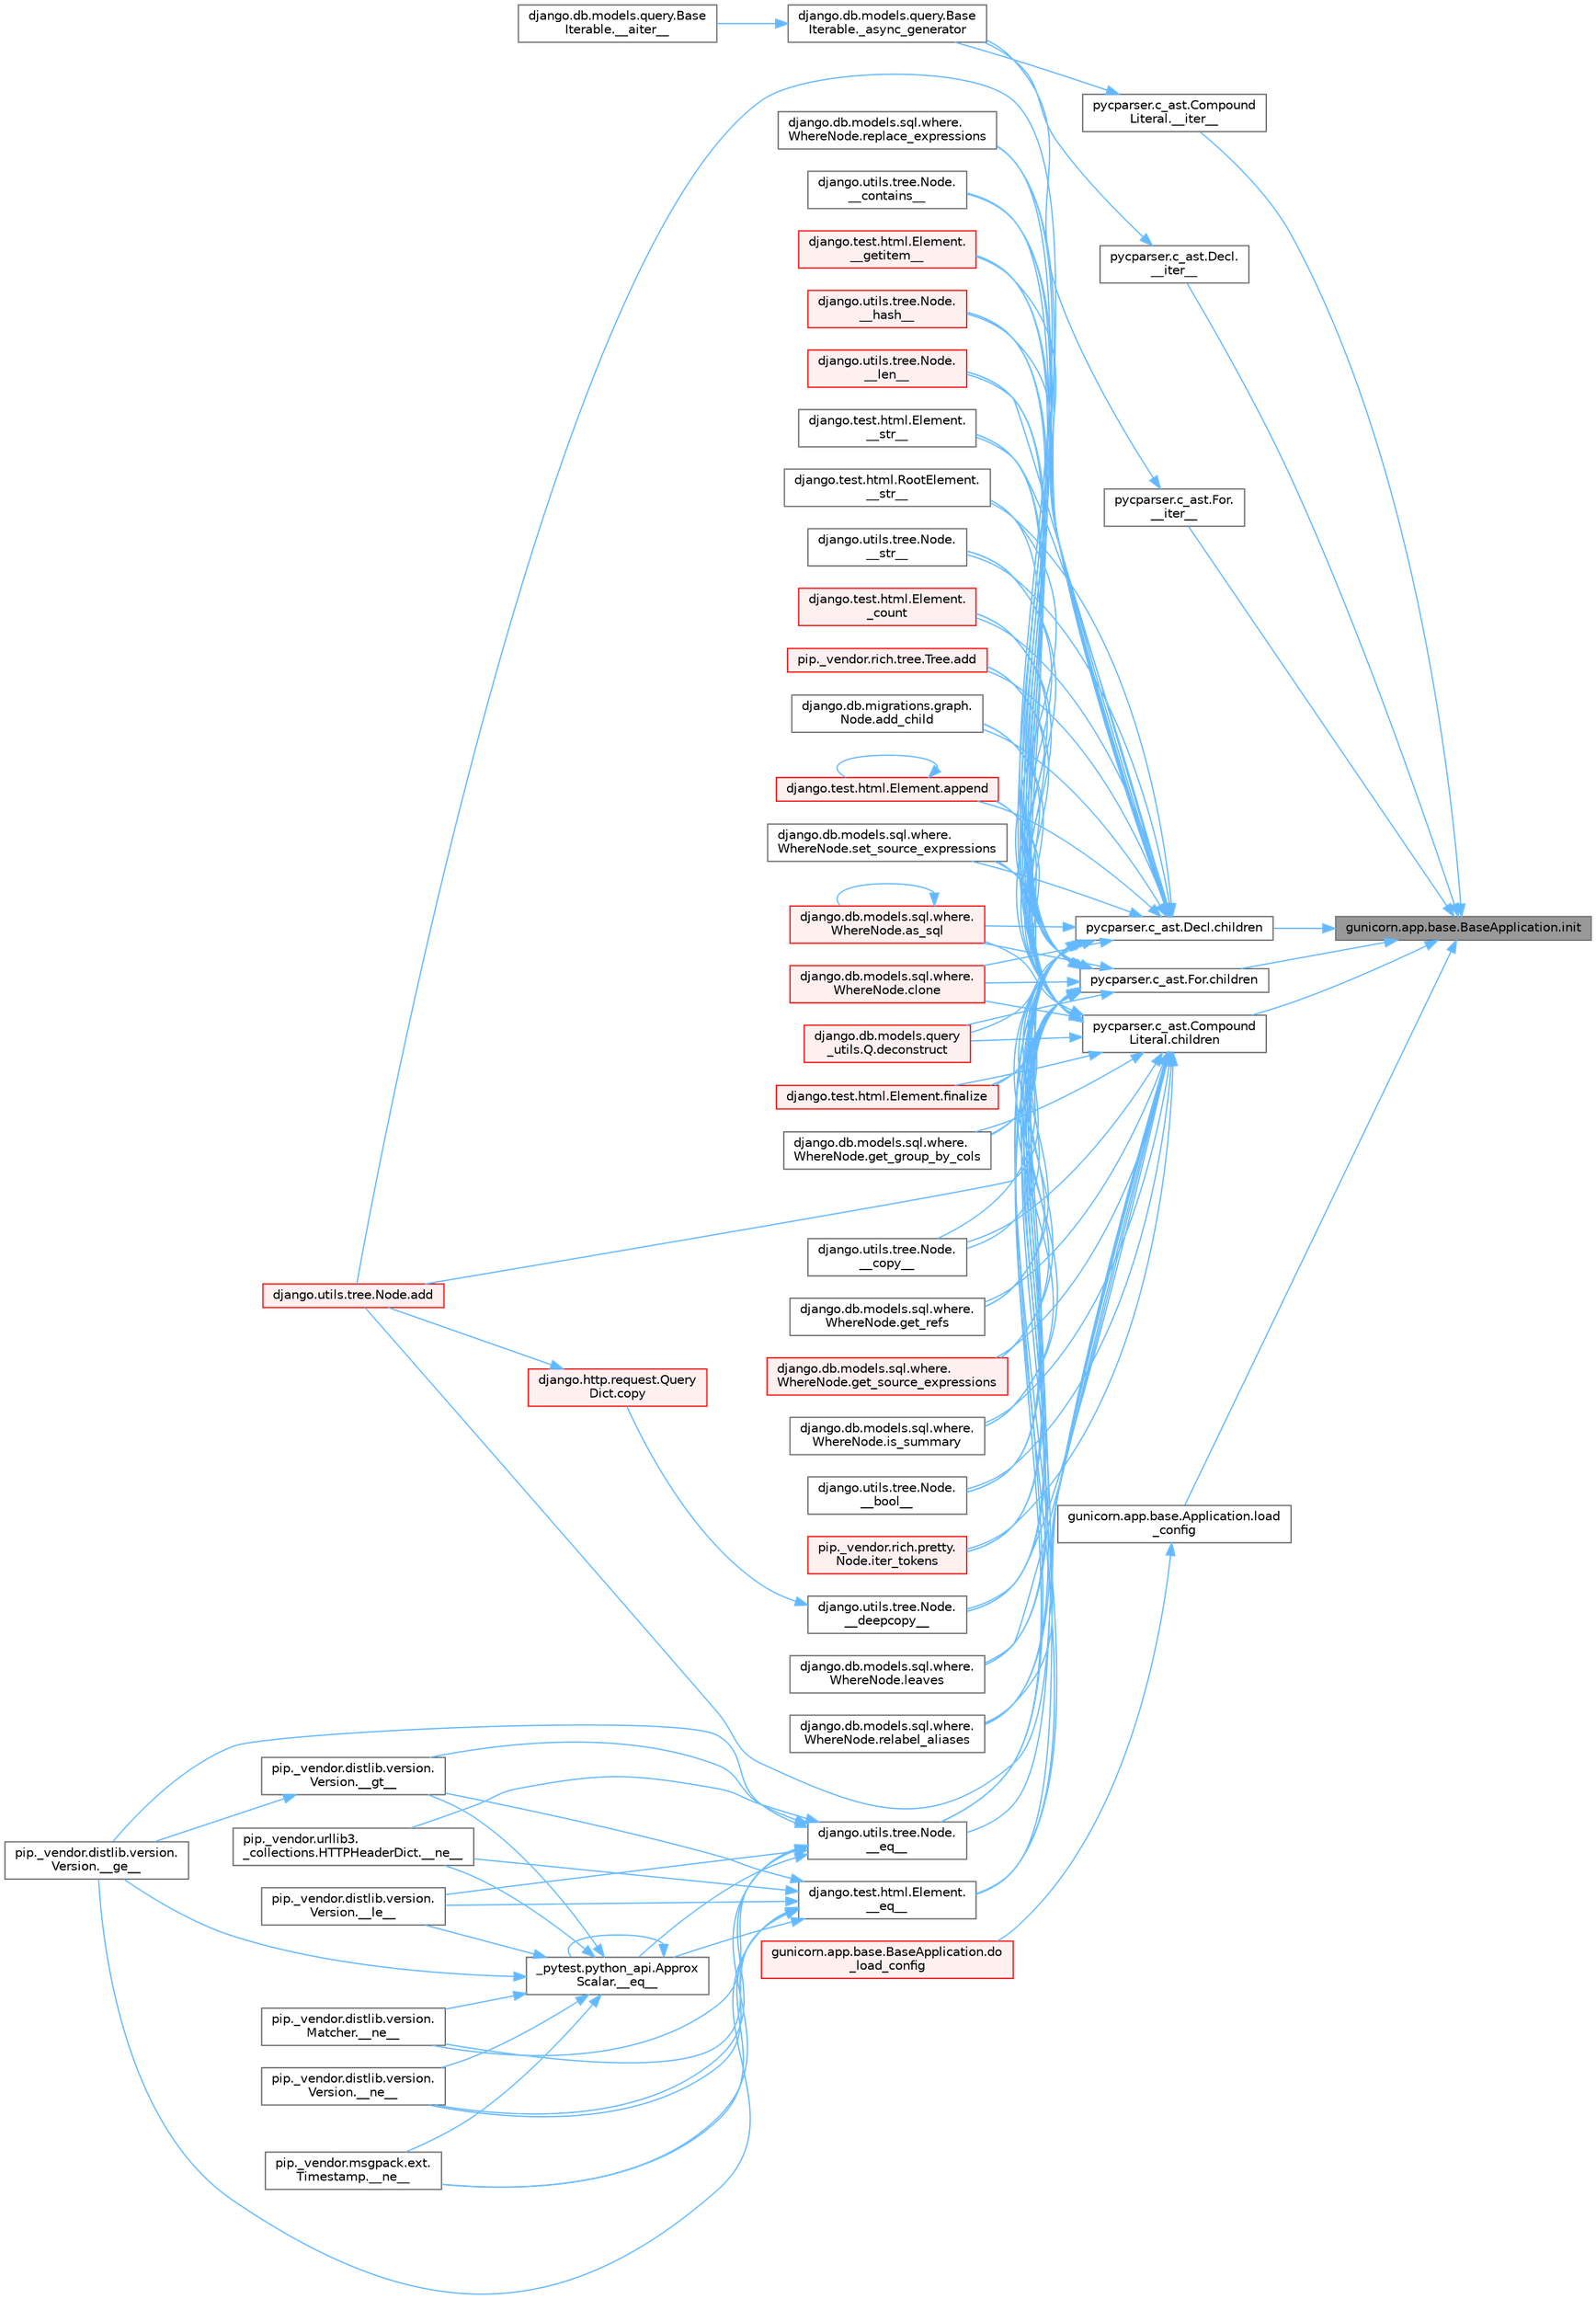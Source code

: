 digraph "gunicorn.app.base.BaseApplication.init"
{
 // LATEX_PDF_SIZE
  bgcolor="transparent";
  edge [fontname=Helvetica,fontsize=10,labelfontname=Helvetica,labelfontsize=10];
  node [fontname=Helvetica,fontsize=10,shape=box,height=0.2,width=0.4];
  rankdir="RL";
  Node1 [id="Node000001",label="gunicorn.app.base.BaseApplication.init",height=0.2,width=0.4,color="gray40", fillcolor="grey60", style="filled", fontcolor="black",tooltip=" "];
  Node1 -> Node2 [id="edge1_Node000001_Node000002",dir="back",color="steelblue1",style="solid",tooltip=" "];
  Node2 [id="Node000002",label="pycparser.c_ast.Compound\lLiteral.__iter__",height=0.2,width=0.4,color="grey40", fillcolor="white", style="filled",URL="$classpycparser_1_1c__ast_1_1_compound_literal.html#a1f78e1c12c3283ab129f6683e9cd6bf0",tooltip=" "];
  Node2 -> Node3 [id="edge2_Node000002_Node000003",dir="back",color="steelblue1",style="solid",tooltip=" "];
  Node3 [id="Node000003",label="django.db.models.query.Base\lIterable._async_generator",height=0.2,width=0.4,color="grey40", fillcolor="white", style="filled",URL="$classdjango_1_1db_1_1models_1_1query_1_1_base_iterable.html#a3ecc2267976bc6628d1fe84d78355144",tooltip=" "];
  Node3 -> Node4 [id="edge3_Node000003_Node000004",dir="back",color="steelblue1",style="solid",tooltip=" "];
  Node4 [id="Node000004",label="django.db.models.query.Base\lIterable.__aiter__",height=0.2,width=0.4,color="grey40", fillcolor="white", style="filled",URL="$classdjango_1_1db_1_1models_1_1query_1_1_base_iterable.html#a43cb23849277ca87b702f8431492e8d9",tooltip=" "];
  Node1 -> Node5 [id="edge4_Node000001_Node000005",dir="back",color="steelblue1",style="solid",tooltip=" "];
  Node5 [id="Node000005",label="pycparser.c_ast.Decl.\l__iter__",height=0.2,width=0.4,color="grey40", fillcolor="white", style="filled",URL="$classpycparser_1_1c__ast_1_1_decl.html#ab845ffd67830d0739099fa772114854f",tooltip=" "];
  Node5 -> Node3 [id="edge5_Node000005_Node000003",dir="back",color="steelblue1",style="solid",tooltip=" "];
  Node1 -> Node6 [id="edge6_Node000001_Node000006",dir="back",color="steelblue1",style="solid",tooltip=" "];
  Node6 [id="Node000006",label="pycparser.c_ast.For.\l__iter__",height=0.2,width=0.4,color="grey40", fillcolor="white", style="filled",URL="$classpycparser_1_1c__ast_1_1_for.html#a5ec4d376b5226521b188ad1e5ef7895b",tooltip=" "];
  Node6 -> Node3 [id="edge7_Node000006_Node000003",dir="back",color="steelblue1",style="solid",tooltip=" "];
  Node1 -> Node7 [id="edge8_Node000001_Node000007",dir="back",color="steelblue1",style="solid",tooltip=" "];
  Node7 [id="Node000007",label="pycparser.c_ast.Compound\lLiteral.children",height=0.2,width=0.4,color="grey40", fillcolor="white", style="filled",URL="$classpycparser_1_1c__ast_1_1_compound_literal.html#a6ff6a9f355d70c79e2e3b602b88bfef6",tooltip=" "];
  Node7 -> Node8 [id="edge9_Node000007_Node000008",dir="back",color="steelblue1",style="solid",tooltip=" "];
  Node8 [id="Node000008",label="django.utils.tree.Node.\l__bool__",height=0.2,width=0.4,color="grey40", fillcolor="white", style="filled",URL="$classdjango_1_1utils_1_1tree_1_1_node.html#a70a56e9492f929d850eebc44de75e25c",tooltip=" "];
  Node7 -> Node9 [id="edge10_Node000007_Node000009",dir="back",color="steelblue1",style="solid",tooltip=" "];
  Node9 [id="Node000009",label="django.utils.tree.Node.\l__contains__",height=0.2,width=0.4,color="grey40", fillcolor="white", style="filled",URL="$classdjango_1_1utils_1_1tree_1_1_node.html#ab55c47b46f14e5fde108b1c3cf95d93a",tooltip=" "];
  Node7 -> Node10 [id="edge11_Node000007_Node000010",dir="back",color="steelblue1",style="solid",tooltip=" "];
  Node10 [id="Node000010",label="django.utils.tree.Node.\l__copy__",height=0.2,width=0.4,color="grey40", fillcolor="white", style="filled",URL="$classdjango_1_1utils_1_1tree_1_1_node.html#abae878f6b4500b8b241c23d8fac46e63",tooltip=" "];
  Node7 -> Node11 [id="edge12_Node000007_Node000011",dir="back",color="steelblue1",style="solid",tooltip=" "];
  Node11 [id="Node000011",label="django.utils.tree.Node.\l__deepcopy__",height=0.2,width=0.4,color="grey40", fillcolor="white", style="filled",URL="$classdjango_1_1utils_1_1tree_1_1_node.html#a38840c46ded3963808edbeec90765d6b",tooltip=" "];
  Node11 -> Node12 [id="edge13_Node000011_Node000012",dir="back",color="steelblue1",style="solid",tooltip=" "];
  Node12 [id="Node000012",label="django.http.request.Query\lDict.copy",height=0.2,width=0.4,color="red", fillcolor="#FFF0F0", style="filled",URL="$classdjango_1_1http_1_1request_1_1_query_dict.html#ada9e4956e62868c5587b9ffde7b358b5",tooltip=" "];
  Node12 -> Node171 [id="edge14_Node000012_Node000171",dir="back",color="steelblue1",style="solid",tooltip=" "];
  Node171 [id="Node000171",label="django.utils.tree.Node.add",height=0.2,width=0.4,color="red", fillcolor="#FFF0F0", style="filled",URL="$classdjango_1_1utils_1_1tree_1_1_node.html#a2c883d105b5c9cfd32bff72c7469f18c",tooltip=" "];
  Node7 -> Node965 [id="edge15_Node000007_Node000965",dir="back",color="steelblue1",style="solid",tooltip=" "];
  Node965 [id="Node000965",label="django.test.html.Element.\l__eq__",height=0.2,width=0.4,color="grey40", fillcolor="white", style="filled",URL="$classdjango_1_1test_1_1html_1_1_element.html#a287e83f2ae4a6f13b9e00d7b70ee5d47",tooltip=" "];
  Node965 -> Node85 [id="edge16_Node000965_Node000085",dir="back",color="steelblue1",style="solid",tooltip=" "];
  Node85 [id="Node000085",label="_pytest.python_api.Approx\lScalar.__eq__",height=0.2,width=0.4,color="grey40", fillcolor="white", style="filled",URL="$class__pytest_1_1python__api_1_1_approx_scalar.html#af4601ee4ca7409927f88c83ebfc3d923",tooltip=" "];
  Node85 -> Node85 [id="edge17_Node000085_Node000085",dir="back",color="steelblue1",style="solid",tooltip=" "];
  Node85 -> Node86 [id="edge18_Node000085_Node000086",dir="back",color="steelblue1",style="solid",tooltip=" "];
  Node86 [id="Node000086",label="pip._vendor.distlib.version.\lVersion.__ge__",height=0.2,width=0.4,color="grey40", fillcolor="white", style="filled",URL="$classpip_1_1__vendor_1_1distlib_1_1version_1_1_version.html#aa6b7b889cebc687ddb5ed9040d01b1ec",tooltip=" "];
  Node85 -> Node87 [id="edge19_Node000085_Node000087",dir="back",color="steelblue1",style="solid",tooltip=" "];
  Node87 [id="Node000087",label="pip._vendor.distlib.version.\lVersion.__gt__",height=0.2,width=0.4,color="grey40", fillcolor="white", style="filled",URL="$classpip_1_1__vendor_1_1distlib_1_1version_1_1_version.html#a51cf0c8da1bb6829173ff6861b10cb5f",tooltip=" "];
  Node87 -> Node86 [id="edge20_Node000087_Node000086",dir="back",color="steelblue1",style="solid",tooltip=" "];
  Node85 -> Node88 [id="edge21_Node000085_Node000088",dir="back",color="steelblue1",style="solid",tooltip=" "];
  Node88 [id="Node000088",label="pip._vendor.distlib.version.\lVersion.__le__",height=0.2,width=0.4,color="grey40", fillcolor="white", style="filled",URL="$classpip_1_1__vendor_1_1distlib_1_1version_1_1_version.html#ae5e2c5d9b76377e286fcf92a382cbb8b",tooltip=" "];
  Node85 -> Node89 [id="edge22_Node000085_Node000089",dir="back",color="steelblue1",style="solid",tooltip=" "];
  Node89 [id="Node000089",label="pip._vendor.distlib.version.\lMatcher.__ne__",height=0.2,width=0.4,color="grey40", fillcolor="white", style="filled",URL="$classpip_1_1__vendor_1_1distlib_1_1version_1_1_matcher.html#a24f8f8a4686bff3018fee5d22f4e02f1",tooltip=" "];
  Node85 -> Node90 [id="edge23_Node000085_Node000090",dir="back",color="steelblue1",style="solid",tooltip=" "];
  Node90 [id="Node000090",label="pip._vendor.distlib.version.\lVersion.__ne__",height=0.2,width=0.4,color="grey40", fillcolor="white", style="filled",URL="$classpip_1_1__vendor_1_1distlib_1_1version_1_1_version.html#aea3cdf6db007318ab1a2e8d144e2a4a1",tooltip=" "];
  Node85 -> Node91 [id="edge24_Node000085_Node000091",dir="back",color="steelblue1",style="solid",tooltip=" "];
  Node91 [id="Node000091",label="pip._vendor.msgpack.ext.\lTimestamp.__ne__",height=0.2,width=0.4,color="grey40", fillcolor="white", style="filled",URL="$classpip_1_1__vendor_1_1msgpack_1_1ext_1_1_timestamp.html#ac38b8cada8075f7a1133b06bc99b2317",tooltip=" "];
  Node85 -> Node92 [id="edge25_Node000085_Node000092",dir="back",color="steelblue1",style="solid",tooltip=" "];
  Node92 [id="Node000092",label="pip._vendor.urllib3.\l_collections.HTTPHeaderDict.__ne__",height=0.2,width=0.4,color="grey40", fillcolor="white", style="filled",URL="$classpip_1_1__vendor_1_1urllib3_1_1__collections_1_1_h_t_t_p_header_dict.html#aa7766a9499d33160a1258e140e35a806",tooltip=" "];
  Node965 -> Node86 [id="edge26_Node000965_Node000086",dir="back",color="steelblue1",style="solid",tooltip=" "];
  Node965 -> Node87 [id="edge27_Node000965_Node000087",dir="back",color="steelblue1",style="solid",tooltip=" "];
  Node965 -> Node88 [id="edge28_Node000965_Node000088",dir="back",color="steelblue1",style="solid",tooltip=" "];
  Node965 -> Node89 [id="edge29_Node000965_Node000089",dir="back",color="steelblue1",style="solid",tooltip=" "];
  Node965 -> Node90 [id="edge30_Node000965_Node000090",dir="back",color="steelblue1",style="solid",tooltip=" "];
  Node965 -> Node91 [id="edge31_Node000965_Node000091",dir="back",color="steelblue1",style="solid",tooltip=" "];
  Node965 -> Node92 [id="edge32_Node000965_Node000092",dir="back",color="steelblue1",style="solid",tooltip=" "];
  Node7 -> Node1194 [id="edge33_Node000007_Node001194",dir="back",color="steelblue1",style="solid",tooltip=" "];
  Node1194 [id="Node001194",label="django.utils.tree.Node.\l__eq__",height=0.2,width=0.4,color="grey40", fillcolor="white", style="filled",URL="$classdjango_1_1utils_1_1tree_1_1_node.html#a0004316d098c61c046aef21dece2cce8",tooltip=" "];
  Node1194 -> Node85 [id="edge34_Node001194_Node000085",dir="back",color="steelblue1",style="solid",tooltip=" "];
  Node1194 -> Node86 [id="edge35_Node001194_Node000086",dir="back",color="steelblue1",style="solid",tooltip=" "];
  Node1194 -> Node87 [id="edge36_Node001194_Node000087",dir="back",color="steelblue1",style="solid",tooltip=" "];
  Node1194 -> Node88 [id="edge37_Node001194_Node000088",dir="back",color="steelblue1",style="solid",tooltip=" "];
  Node1194 -> Node89 [id="edge38_Node001194_Node000089",dir="back",color="steelblue1",style="solid",tooltip=" "];
  Node1194 -> Node90 [id="edge39_Node001194_Node000090",dir="back",color="steelblue1",style="solid",tooltip=" "];
  Node1194 -> Node91 [id="edge40_Node001194_Node000091",dir="back",color="steelblue1",style="solid",tooltip=" "];
  Node1194 -> Node92 [id="edge41_Node001194_Node000092",dir="back",color="steelblue1",style="solid",tooltip=" "];
  Node7 -> Node1195 [id="edge42_Node000007_Node001195",dir="back",color="steelblue1",style="solid",tooltip=" "];
  Node1195 [id="Node001195",label="django.test.html.Element.\l__getitem__",height=0.2,width=0.4,color="red", fillcolor="#FFF0F0", style="filled",URL="$classdjango_1_1test_1_1html_1_1_element.html#a50df5974a8fa0b0bdc93fdbeb2db7a49",tooltip=" "];
  Node7 -> Node1196 [id="edge43_Node000007_Node001196",dir="back",color="steelblue1",style="solid",tooltip=" "];
  Node1196 [id="Node001196",label="django.utils.tree.Node.\l__hash__",height=0.2,width=0.4,color="red", fillcolor="#FFF0F0", style="filled",URL="$classdjango_1_1utils_1_1tree_1_1_node.html#ad90478bdeb4e4284385a20cb629f5b9c",tooltip=" "];
  Node7 -> Node1197 [id="edge44_Node000007_Node001197",dir="back",color="steelblue1",style="solid",tooltip=" "];
  Node1197 [id="Node001197",label="django.utils.tree.Node.\l__len__",height=0.2,width=0.4,color="red", fillcolor="#FFF0F0", style="filled",URL="$classdjango_1_1utils_1_1tree_1_1_node.html#adfb069350f968cc822337df8dd3972cd",tooltip=" "];
  Node7 -> Node1021 [id="edge45_Node000007_Node001021",dir="back",color="steelblue1",style="solid",tooltip=" "];
  Node1021 [id="Node001021",label="django.test.html.Element.\l__str__",height=0.2,width=0.4,color="grey40", fillcolor="white", style="filled",URL="$classdjango_1_1test_1_1html_1_1_element.html#a64d65b77132b5ae721ff0862e0440d38",tooltip=" "];
  Node7 -> Node1198 [id="edge46_Node000007_Node001198",dir="back",color="steelblue1",style="solid",tooltip=" "];
  Node1198 [id="Node001198",label="django.test.html.RootElement.\l__str__",height=0.2,width=0.4,color="grey40", fillcolor="white", style="filled",URL="$classdjango_1_1test_1_1html_1_1_root_element.html#a0a23f27acaaafe4eec2628245fbfd399",tooltip=" "];
  Node7 -> Node1199 [id="edge47_Node000007_Node001199",dir="back",color="steelblue1",style="solid",tooltip=" "];
  Node1199 [id="Node001199",label="django.utils.tree.Node.\l__str__",height=0.2,width=0.4,color="grey40", fillcolor="white", style="filled",URL="$classdjango_1_1utils_1_1tree_1_1_node.html#af5edff9bf0b3238652c57425e2eda469",tooltip=" "];
  Node7 -> Node1200 [id="edge48_Node000007_Node001200",dir="back",color="steelblue1",style="solid",tooltip=" "];
  Node1200 [id="Node001200",label="django.test.html.Element.\l_count",height=0.2,width=0.4,color="red", fillcolor="#FFF0F0", style="filled",URL="$classdjango_1_1test_1_1html_1_1_element.html#a41931b250e40c64a492d92a08ecda738",tooltip=" "];
  Node7 -> Node171 [id="edge49_Node000007_Node000171",dir="back",color="steelblue1",style="solid",tooltip=" "];
  Node7 -> Node1216 [id="edge50_Node000007_Node001216",dir="back",color="steelblue1",style="solid",tooltip=" "];
  Node1216 [id="Node001216",label="pip._vendor.rich.tree.Tree.add",height=0.2,width=0.4,color="red", fillcolor="#FFF0F0", style="filled",URL="$classpip_1_1__vendor_1_1rich_1_1tree_1_1_tree.html#a0ce550864757b1ee2756237b6e754aae",tooltip=" "];
  Node7 -> Node1217 [id="edge51_Node000007_Node001217",dir="back",color="steelblue1",style="solid",tooltip=" "];
  Node1217 [id="Node001217",label="django.db.migrations.graph.\lNode.add_child",height=0.2,width=0.4,color="grey40", fillcolor="white", style="filled",URL="$classdjango_1_1db_1_1migrations_1_1graph_1_1_node.html#ab19fb2c4c58dbfa6d5223c59d5cad529",tooltip=" "];
  Node7 -> Node1218 [id="edge52_Node000007_Node001218",dir="back",color="steelblue1",style="solid",tooltip=" "];
  Node1218 [id="Node001218",label="django.test.html.Element.append",height=0.2,width=0.4,color="red", fillcolor="#FFF0F0", style="filled",URL="$classdjango_1_1test_1_1html_1_1_element.html#a777b8a687c36ca1eae49eabec1963e0c",tooltip=" "];
  Node1218 -> Node1218 [id="edge53_Node001218_Node001218",dir="back",color="steelblue1",style="solid",tooltip=" "];
  Node7 -> Node1219 [id="edge54_Node000007_Node001219",dir="back",color="steelblue1",style="solid",tooltip=" "];
  Node1219 [id="Node001219",label="django.db.models.sql.where.\lWhereNode.as_sql",height=0.2,width=0.4,color="red", fillcolor="#FFF0F0", style="filled",URL="$classdjango_1_1db_1_1models_1_1sql_1_1where_1_1_where_node.html#aea3cf4a913c71f0c181e6e81b819b590",tooltip=" "];
  Node1219 -> Node1219 [id="edge55_Node001219_Node001219",dir="back",color="steelblue1",style="solid",tooltip=" "];
  Node7 -> Node304 [id="edge56_Node000007_Node000304",dir="back",color="steelblue1",style="solid",tooltip=" "];
  Node304 [id="Node000304",label="django.db.models.sql.where.\lWhereNode.clone",height=0.2,width=0.4,color="red", fillcolor="#FFF0F0", style="filled",URL="$classdjango_1_1db_1_1models_1_1sql_1_1where_1_1_where_node.html#a0faff63950b774ce4ad391ea1f6b6d2c",tooltip=" "];
  Node7 -> Node1220 [id="edge57_Node000007_Node001220",dir="back",color="steelblue1",style="solid",tooltip=" "];
  Node1220 [id="Node001220",label="django.db.models.query\l_utils.Q.deconstruct",height=0.2,width=0.4,color="red", fillcolor="#FFF0F0", style="filled",URL="$classdjango_1_1db_1_1models_1_1query__utils_1_1_q.html#ac606e6b94b4af8af0edbd144709ff4d9",tooltip=" "];
  Node7 -> Node1221 [id="edge58_Node000007_Node001221",dir="back",color="steelblue1",style="solid",tooltip=" "];
  Node1221 [id="Node001221",label="django.test.html.Element.finalize",height=0.2,width=0.4,color="red", fillcolor="#FFF0F0", style="filled",URL="$classdjango_1_1test_1_1html_1_1_element.html#a43e85666da059388c8c88f8c4728d412",tooltip=" "];
  Node7 -> Node1224 [id="edge59_Node000007_Node001224",dir="back",color="steelblue1",style="solid",tooltip=" "];
  Node1224 [id="Node001224",label="django.db.models.sql.where.\lWhereNode.get_group_by_cols",height=0.2,width=0.4,color="grey40", fillcolor="white", style="filled",URL="$classdjango_1_1db_1_1models_1_1sql_1_1where_1_1_where_node.html#a8a251bb874845d5d826007c1bd01becd",tooltip=" "];
  Node7 -> Node1225 [id="edge60_Node000007_Node001225",dir="back",color="steelblue1",style="solid",tooltip=" "];
  Node1225 [id="Node001225",label="django.db.models.sql.where.\lWhereNode.get_refs",height=0.2,width=0.4,color="grey40", fillcolor="white", style="filled",URL="$classdjango_1_1db_1_1models_1_1sql_1_1where_1_1_where_node.html#a0fca493aedbb4f97cc371002f61705f8",tooltip=" "];
  Node7 -> Node1226 [id="edge61_Node000007_Node001226",dir="back",color="steelblue1",style="solid",tooltip=" "];
  Node1226 [id="Node001226",label="django.db.models.sql.where.\lWhereNode.get_source_expressions",height=0.2,width=0.4,color="red", fillcolor="#FFF0F0", style="filled",URL="$classdjango_1_1db_1_1models_1_1sql_1_1where_1_1_where_node.html#ae3155308ff1faf4914e3e7f0134f49d7",tooltip=" "];
  Node7 -> Node1562 [id="edge62_Node000007_Node001562",dir="back",color="steelblue1",style="solid",tooltip=" "];
  Node1562 [id="Node001562",label="django.db.models.sql.where.\lWhereNode.is_summary",height=0.2,width=0.4,color="grey40", fillcolor="white", style="filled",URL="$classdjango_1_1db_1_1models_1_1sql_1_1where_1_1_where_node.html#a5ccaa2ffb892fb471dcc890c220f2870",tooltip=" "];
  Node7 -> Node1563 [id="edge63_Node000007_Node001563",dir="back",color="steelblue1",style="solid",tooltip=" "];
  Node1563 [id="Node001563",label="pip._vendor.rich.pretty.\lNode.iter_tokens",height=0.2,width=0.4,color="red", fillcolor="#FFF0F0", style="filled",URL="$classpip_1_1__vendor_1_1rich_1_1pretty_1_1_node.html#a0aa14e355c4ac08308ae1a96f9d3ebc2",tooltip=" "];
  Node7 -> Node1566 [id="edge64_Node000007_Node001566",dir="back",color="steelblue1",style="solid",tooltip=" "];
  Node1566 [id="Node001566",label="django.db.models.sql.where.\lWhereNode.leaves",height=0.2,width=0.4,color="grey40", fillcolor="white", style="filled",URL="$classdjango_1_1db_1_1models_1_1sql_1_1where_1_1_where_node.html#a517032e8f6a9c2ab5667dfa7af5e7c78",tooltip=" "];
  Node7 -> Node1567 [id="edge65_Node000007_Node001567",dir="back",color="steelblue1",style="solid",tooltip=" "];
  Node1567 [id="Node001567",label="django.db.models.sql.where.\lWhereNode.relabel_aliases",height=0.2,width=0.4,color="grey40", fillcolor="white", style="filled",URL="$classdjango_1_1db_1_1models_1_1sql_1_1where_1_1_where_node.html#aa711da79e8d50721aac88462d8fd7aa3",tooltip=" "];
  Node7 -> Node343 [id="edge66_Node000007_Node000343",dir="back",color="steelblue1",style="solid",tooltip=" "];
  Node343 [id="Node000343",label="django.db.models.sql.where.\lWhereNode.replace_expressions",height=0.2,width=0.4,color="grey40", fillcolor="white", style="filled",URL="$classdjango_1_1db_1_1models_1_1sql_1_1where_1_1_where_node.html#a1cc3580a7f4a51605b52ae4a9653b3ac",tooltip=" "];
  Node7 -> Node1568 [id="edge67_Node000007_Node001568",dir="back",color="steelblue1",style="solid",tooltip=" "];
  Node1568 [id="Node001568",label="django.db.models.sql.where.\lWhereNode.set_source_expressions",height=0.2,width=0.4,color="grey40", fillcolor="white", style="filled",URL="$classdjango_1_1db_1_1models_1_1sql_1_1where_1_1_where_node.html#a23354972ea3d95bd6c33df045d213ed6",tooltip=" "];
  Node1 -> Node3183 [id="edge68_Node000001_Node003183",dir="back",color="steelblue1",style="solid",tooltip=" "];
  Node3183 [id="Node003183",label="pycparser.c_ast.Decl.children",height=0.2,width=0.4,color="grey40", fillcolor="white", style="filled",URL="$classpycparser_1_1c__ast_1_1_decl.html#a5daf2f7d33fdaa47905df497ebeaa745",tooltip=" "];
  Node3183 -> Node8 [id="edge69_Node003183_Node000008",dir="back",color="steelblue1",style="solid",tooltip=" "];
  Node3183 -> Node9 [id="edge70_Node003183_Node000009",dir="back",color="steelblue1",style="solid",tooltip=" "];
  Node3183 -> Node10 [id="edge71_Node003183_Node000010",dir="back",color="steelblue1",style="solid",tooltip=" "];
  Node3183 -> Node11 [id="edge72_Node003183_Node000011",dir="back",color="steelblue1",style="solid",tooltip=" "];
  Node3183 -> Node965 [id="edge73_Node003183_Node000965",dir="back",color="steelblue1",style="solid",tooltip=" "];
  Node3183 -> Node1194 [id="edge74_Node003183_Node001194",dir="back",color="steelblue1",style="solid",tooltip=" "];
  Node3183 -> Node1195 [id="edge75_Node003183_Node001195",dir="back",color="steelblue1",style="solid",tooltip=" "];
  Node3183 -> Node1196 [id="edge76_Node003183_Node001196",dir="back",color="steelblue1",style="solid",tooltip=" "];
  Node3183 -> Node1197 [id="edge77_Node003183_Node001197",dir="back",color="steelblue1",style="solid",tooltip=" "];
  Node3183 -> Node1021 [id="edge78_Node003183_Node001021",dir="back",color="steelblue1",style="solid",tooltip=" "];
  Node3183 -> Node1198 [id="edge79_Node003183_Node001198",dir="back",color="steelblue1",style="solid",tooltip=" "];
  Node3183 -> Node1199 [id="edge80_Node003183_Node001199",dir="back",color="steelblue1",style="solid",tooltip=" "];
  Node3183 -> Node1200 [id="edge81_Node003183_Node001200",dir="back",color="steelblue1",style="solid",tooltip=" "];
  Node3183 -> Node171 [id="edge82_Node003183_Node000171",dir="back",color="steelblue1",style="solid",tooltip=" "];
  Node3183 -> Node1216 [id="edge83_Node003183_Node001216",dir="back",color="steelblue1",style="solid",tooltip=" "];
  Node3183 -> Node1217 [id="edge84_Node003183_Node001217",dir="back",color="steelblue1",style="solid",tooltip=" "];
  Node3183 -> Node1218 [id="edge85_Node003183_Node001218",dir="back",color="steelblue1",style="solid",tooltip=" "];
  Node3183 -> Node1219 [id="edge86_Node003183_Node001219",dir="back",color="steelblue1",style="solid",tooltip=" "];
  Node3183 -> Node304 [id="edge87_Node003183_Node000304",dir="back",color="steelblue1",style="solid",tooltip=" "];
  Node3183 -> Node1220 [id="edge88_Node003183_Node001220",dir="back",color="steelblue1",style="solid",tooltip=" "];
  Node3183 -> Node1221 [id="edge89_Node003183_Node001221",dir="back",color="steelblue1",style="solid",tooltip=" "];
  Node3183 -> Node1224 [id="edge90_Node003183_Node001224",dir="back",color="steelblue1",style="solid",tooltip=" "];
  Node3183 -> Node1225 [id="edge91_Node003183_Node001225",dir="back",color="steelblue1",style="solid",tooltip=" "];
  Node3183 -> Node1226 [id="edge92_Node003183_Node001226",dir="back",color="steelblue1",style="solid",tooltip=" "];
  Node3183 -> Node1562 [id="edge93_Node003183_Node001562",dir="back",color="steelblue1",style="solid",tooltip=" "];
  Node3183 -> Node1563 [id="edge94_Node003183_Node001563",dir="back",color="steelblue1",style="solid",tooltip=" "];
  Node3183 -> Node1566 [id="edge95_Node003183_Node001566",dir="back",color="steelblue1",style="solid",tooltip=" "];
  Node3183 -> Node1567 [id="edge96_Node003183_Node001567",dir="back",color="steelblue1",style="solid",tooltip=" "];
  Node3183 -> Node343 [id="edge97_Node003183_Node000343",dir="back",color="steelblue1",style="solid",tooltip=" "];
  Node3183 -> Node1568 [id="edge98_Node003183_Node001568",dir="back",color="steelblue1",style="solid",tooltip=" "];
  Node1 -> Node3184 [id="edge99_Node000001_Node003184",dir="back",color="steelblue1",style="solid",tooltip=" "];
  Node3184 [id="Node003184",label="pycparser.c_ast.For.children",height=0.2,width=0.4,color="grey40", fillcolor="white", style="filled",URL="$classpycparser_1_1c__ast_1_1_for.html#a215c790814d9a305fc5046fec153fbe2",tooltip=" "];
  Node3184 -> Node8 [id="edge100_Node003184_Node000008",dir="back",color="steelblue1",style="solid",tooltip=" "];
  Node3184 -> Node9 [id="edge101_Node003184_Node000009",dir="back",color="steelblue1",style="solid",tooltip=" "];
  Node3184 -> Node10 [id="edge102_Node003184_Node000010",dir="back",color="steelblue1",style="solid",tooltip=" "];
  Node3184 -> Node11 [id="edge103_Node003184_Node000011",dir="back",color="steelblue1",style="solid",tooltip=" "];
  Node3184 -> Node965 [id="edge104_Node003184_Node000965",dir="back",color="steelblue1",style="solid",tooltip=" "];
  Node3184 -> Node1194 [id="edge105_Node003184_Node001194",dir="back",color="steelblue1",style="solid",tooltip=" "];
  Node3184 -> Node1195 [id="edge106_Node003184_Node001195",dir="back",color="steelblue1",style="solid",tooltip=" "];
  Node3184 -> Node1196 [id="edge107_Node003184_Node001196",dir="back",color="steelblue1",style="solid",tooltip=" "];
  Node3184 -> Node1197 [id="edge108_Node003184_Node001197",dir="back",color="steelblue1",style="solid",tooltip=" "];
  Node3184 -> Node1021 [id="edge109_Node003184_Node001021",dir="back",color="steelblue1",style="solid",tooltip=" "];
  Node3184 -> Node1198 [id="edge110_Node003184_Node001198",dir="back",color="steelblue1",style="solid",tooltip=" "];
  Node3184 -> Node1199 [id="edge111_Node003184_Node001199",dir="back",color="steelblue1",style="solid",tooltip=" "];
  Node3184 -> Node1200 [id="edge112_Node003184_Node001200",dir="back",color="steelblue1",style="solid",tooltip=" "];
  Node3184 -> Node171 [id="edge113_Node003184_Node000171",dir="back",color="steelblue1",style="solid",tooltip=" "];
  Node3184 -> Node1216 [id="edge114_Node003184_Node001216",dir="back",color="steelblue1",style="solid",tooltip=" "];
  Node3184 -> Node1217 [id="edge115_Node003184_Node001217",dir="back",color="steelblue1",style="solid",tooltip=" "];
  Node3184 -> Node1218 [id="edge116_Node003184_Node001218",dir="back",color="steelblue1",style="solid",tooltip=" "];
  Node3184 -> Node1219 [id="edge117_Node003184_Node001219",dir="back",color="steelblue1",style="solid",tooltip=" "];
  Node3184 -> Node304 [id="edge118_Node003184_Node000304",dir="back",color="steelblue1",style="solid",tooltip=" "];
  Node3184 -> Node1220 [id="edge119_Node003184_Node001220",dir="back",color="steelblue1",style="solid",tooltip=" "];
  Node3184 -> Node1221 [id="edge120_Node003184_Node001221",dir="back",color="steelblue1",style="solid",tooltip=" "];
  Node3184 -> Node1224 [id="edge121_Node003184_Node001224",dir="back",color="steelblue1",style="solid",tooltip=" "];
  Node3184 -> Node1225 [id="edge122_Node003184_Node001225",dir="back",color="steelblue1",style="solid",tooltip=" "];
  Node3184 -> Node1226 [id="edge123_Node003184_Node001226",dir="back",color="steelblue1",style="solid",tooltip=" "];
  Node3184 -> Node1562 [id="edge124_Node003184_Node001562",dir="back",color="steelblue1",style="solid",tooltip=" "];
  Node3184 -> Node1563 [id="edge125_Node003184_Node001563",dir="back",color="steelblue1",style="solid",tooltip=" "];
  Node3184 -> Node1566 [id="edge126_Node003184_Node001566",dir="back",color="steelblue1",style="solid",tooltip=" "];
  Node3184 -> Node1567 [id="edge127_Node003184_Node001567",dir="back",color="steelblue1",style="solid",tooltip=" "];
  Node3184 -> Node343 [id="edge128_Node003184_Node000343",dir="back",color="steelblue1",style="solid",tooltip=" "];
  Node3184 -> Node1568 [id="edge129_Node003184_Node001568",dir="back",color="steelblue1",style="solid",tooltip=" "];
  Node1 -> Node3185 [id="edge130_Node000001_Node003185",dir="back",color="steelblue1",style="solid",tooltip=" "];
  Node3185 [id="Node003185",label="gunicorn.app.base.Application.load\l_config",height=0.2,width=0.4,color="grey40", fillcolor="white", style="filled",URL="$classgunicorn_1_1app_1_1base_1_1_application.html#a0c6e9d18b01244310f996e4a1c5f28e6",tooltip=" "];
  Node3185 -> Node3186 [id="edge131_Node003185_Node003186",dir="back",color="steelblue1",style="solid",tooltip=" "];
  Node3186 [id="Node003186",label="gunicorn.app.base.BaseApplication.do\l_load_config",height=0.2,width=0.4,color="red", fillcolor="#FFF0F0", style="filled",URL="$classgunicorn_1_1app_1_1base_1_1_base_application.html#a62c83f150c9b9a81a057a42a604cd658",tooltip=" "];
}
